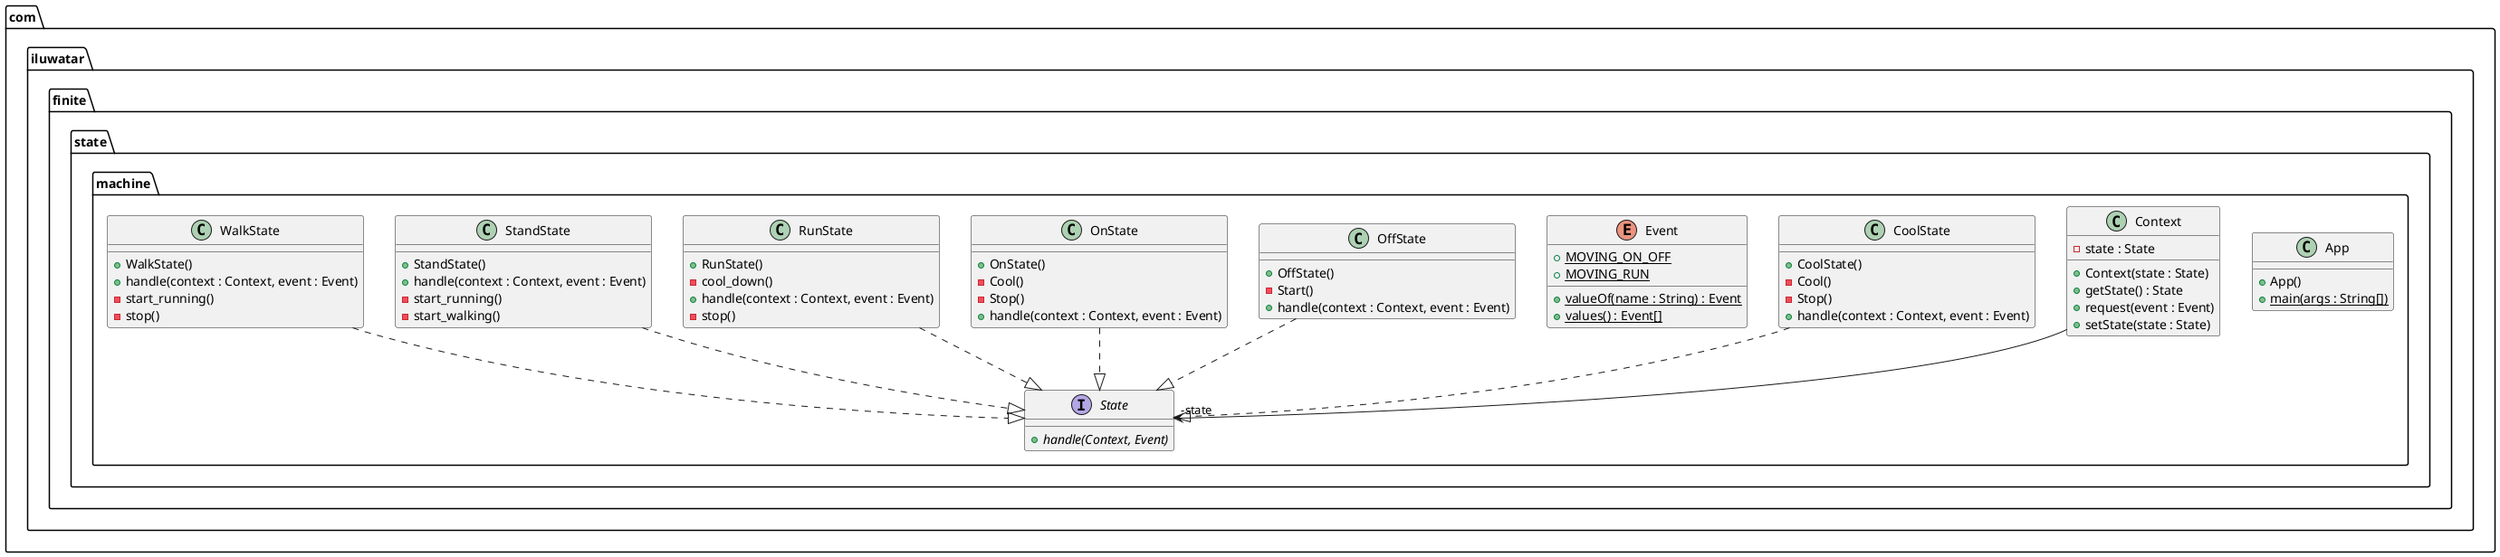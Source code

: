 @startuml
package com.iluwatar.finite.state.machine {
  class App {
    + App()
    + main(args : String[]) {static}
  }
  class Context {
    - state : State
    + Context(state : State)
    + getState() : State
    + request(event : Event)
    + setState(state : State)
  }
  class CoolState {
    + CoolState()
    - Cool()
    - Stop()
    + handle(context : Context, event : Event)
  }
  enum Event {
    + MOVING_ON_OFF {static}
    + MOVING_RUN {static}
    + valueOf(name : String) : Event {static}
    + values() : Event[] {static}
  }
  class OffState {
    + OffState()
    - Start()
    + handle(context : Context, event : Event)
  }
  class OnState {
    + OnState()
    - Cool()
    - Stop()
    + handle(context : Context, event : Event)
  }
  class RunState {
    + RunState()
    - cool_down()
    + handle(context : Context, event : Event)
    - stop()
  }
  class StandState {
    + StandState()
    + handle(context : Context, event : Event)
    - start_running()
    - start_walking()
  }
  interface State {
    + handle(Context, Event) {abstract}
  }
  class WalkState {
    + WalkState()
    + handle(context : Context, event : Event)
    - start_running()
    - stop()
  }
}
Context -->  "-state" State
CoolState ..|> State 
OffState ..|> State 
OnState ..|> State 
RunState ..|> State 
StandState ..|> State 
WalkState ..|> State 
@enduml